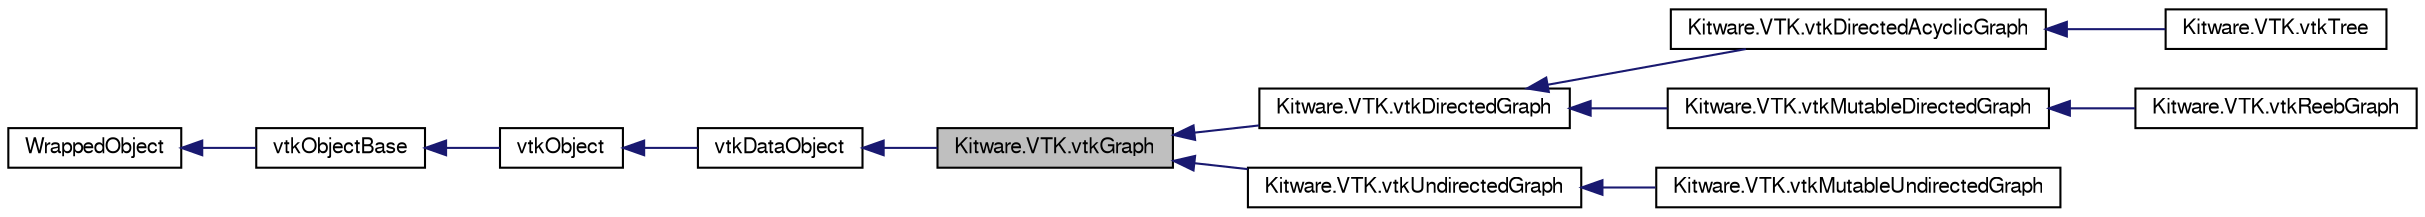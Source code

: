 digraph G
{
  bgcolor="transparent";
  edge [fontname="FreeSans",fontsize="10",labelfontname="FreeSans",labelfontsize="10"];
  node [fontname="FreeSans",fontsize="10",shape=record];
  rankdir="LR";
  Node1 [label="Kitware.VTK.vtkGraph",height=0.2,width=0.4,color="black", fillcolor="grey75", style="filled" fontcolor="black"];
  Node2 -> Node1 [dir="back",color="midnightblue",fontsize="10",style="solid",fontname="FreeSans"];
  Node2 [label="vtkDataObject",height=0.2,width=0.4,color="black",URL="$class_kitware_1_1_v_t_k_1_1vtk_data_object.html",tooltip="vtkDataObject - general representation of visualization data"];
  Node3 -> Node2 [dir="back",color="midnightblue",fontsize="10",style="solid",fontname="FreeSans"];
  Node3 [label="vtkObject",height=0.2,width=0.4,color="black",URL="$class_kitware_1_1_v_t_k_1_1vtk_object.html",tooltip="vtkObject - abstract base class for most VTK objects"];
  Node4 -> Node3 [dir="back",color="midnightblue",fontsize="10",style="solid",fontname="FreeSans"];
  Node4 [label="vtkObjectBase",height=0.2,width=0.4,color="black",URL="$class_kitware_1_1_v_t_k_1_1vtk_object_base.html",tooltip="vtkObjectBase - abstract base class for most VTK objects"];
  Node5 -> Node4 [dir="back",color="midnightblue",fontsize="10",style="solid",fontname="FreeSans"];
  Node5 [label="WrappedObject",height=0.2,width=0.4,color="black",URL="$class_kitware_1_1_v_t_k_1_1_wrapped_object.html",tooltip="Base class for all the mummy wrapped classes in Kitware.VTK."];
  Node1 -> Node6 [dir="back",color="midnightblue",fontsize="10",style="solid",fontname="FreeSans"];
  Node6 [label="Kitware.VTK.vtkDirectedGraph",height=0.2,width=0.4,color="black",URL="$class_kitware_1_1_v_t_k_1_1vtk_directed_graph.html",tooltip="vtkDirectedGraph - A directed graph."];
  Node6 -> Node7 [dir="back",color="midnightblue",fontsize="10",style="solid",fontname="FreeSans"];
  Node7 [label="Kitware.VTK.vtkDirectedAcyclicGraph",height=0.2,width=0.4,color="black",URL="$class_kitware_1_1_v_t_k_1_1vtk_directed_acyclic_graph.html",tooltip="vtkDirectedAcyclicGraph - A rooted tree data structure."];
  Node7 -> Node8 [dir="back",color="midnightblue",fontsize="10",style="solid",fontname="FreeSans"];
  Node8 [label="Kitware.VTK.vtkTree",height=0.2,width=0.4,color="black",URL="$class_kitware_1_1_v_t_k_1_1vtk_tree.html",tooltip="vtkTree - A rooted tree data structure."];
  Node6 -> Node9 [dir="back",color="midnightblue",fontsize="10",style="solid",fontname="FreeSans"];
  Node9 [label="Kitware.VTK.vtkMutableDirectedGraph",height=0.2,width=0.4,color="black",URL="$class_kitware_1_1_v_t_k_1_1vtk_mutable_directed_graph.html",tooltip="vtkMutableDirectedGraph - An editable directed graph."];
  Node9 -> Node10 [dir="back",color="midnightblue",fontsize="10",style="solid",fontname="FreeSans"];
  Node10 [label="Kitware.VTK.vtkReebGraph",height=0.2,width=0.4,color="black",URL="$class_kitware_1_1_v_t_k_1_1vtk_reeb_graph.html",tooltip="vtkReebGraph - Reeb graph computation for PL scalar fields."];
  Node1 -> Node11 [dir="back",color="midnightblue",fontsize="10",style="solid",fontname="FreeSans"];
  Node11 [label="Kitware.VTK.vtkUndirectedGraph",height=0.2,width=0.4,color="black",URL="$class_kitware_1_1_v_t_k_1_1vtk_undirected_graph.html",tooltip="vtkUndirectedGraph - An undirected graph."];
  Node11 -> Node12 [dir="back",color="midnightblue",fontsize="10",style="solid",fontname="FreeSans"];
  Node12 [label="Kitware.VTK.vtkMutableUndirectedGraph",height=0.2,width=0.4,color="black",URL="$class_kitware_1_1_v_t_k_1_1vtk_mutable_undirected_graph.html",tooltip="vtkMutableUndirectedGraph - An editable undirected graph."];
}
